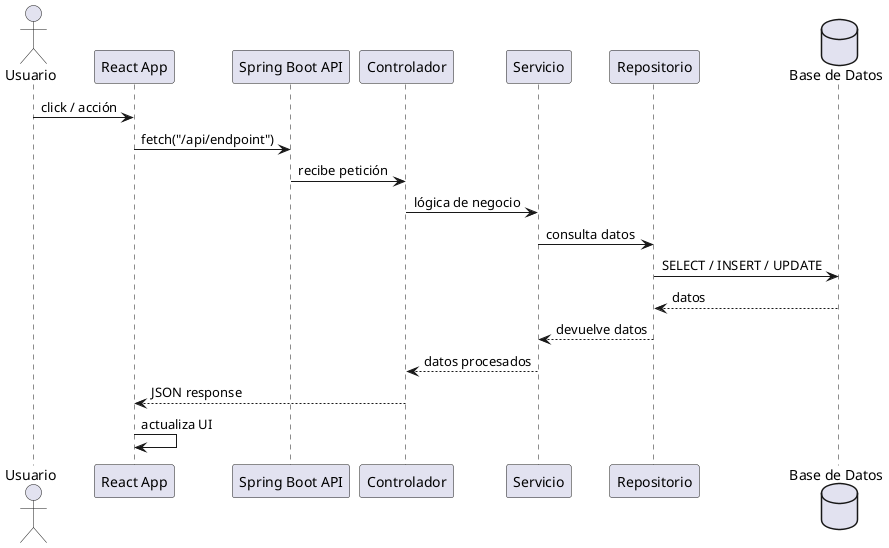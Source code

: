 @startuml TimeTrack Api
actor Usuario
participant "React App" as Frontend
participant "Spring Boot API" as Backend
participant Controlador
participant Servicio
participant Repositorio
database "Base de Datos" as DB

Usuario -> Frontend : click / acción
Frontend -> Backend : fetch("/api/endpoint")
Backend -> Controlador : recibe petición
Controlador -> Servicio : lógica de negocio
Servicio -> Repositorio : consulta datos
Repositorio -> DB : SELECT / INSERT / UPDATE
DB --> Repositorio : datos
Repositorio --> Servicio : devuelve datos
Servicio --> Controlador : datos procesados
Controlador --> Frontend : JSON response
Frontend -> Frontend : actualiza UI
@enduml